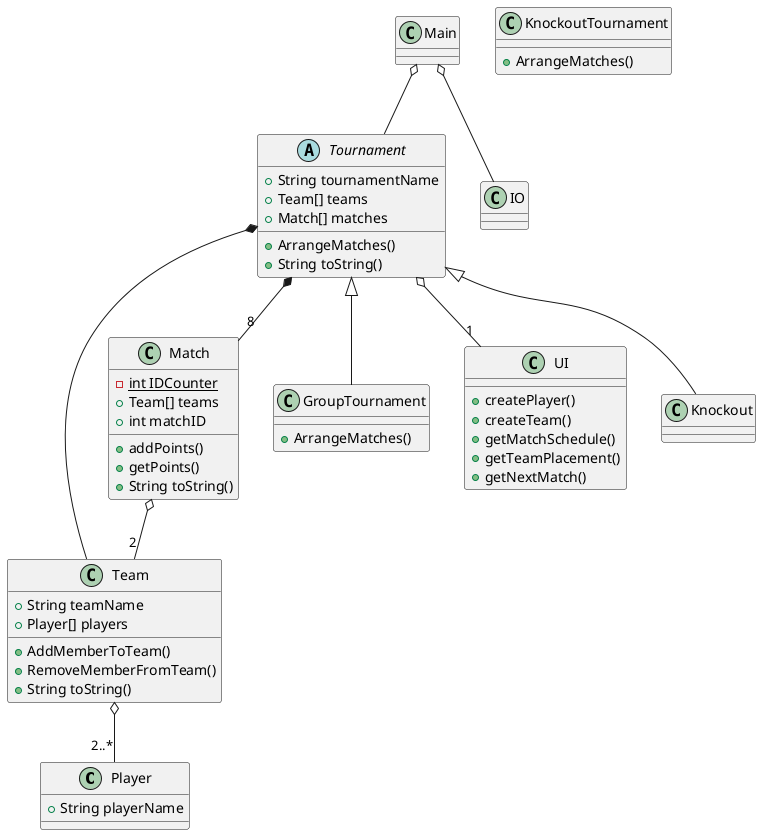 @startuml
'https://plantuml.com/class-diagram


class Player {
+String playerName
}

class Team {
+String teamName
+Player[] players
+AddMemberToTeam()
+RemoveMemberFromTeam()
+String toString()
}

class Match{
-int {static} IDCounter
+Team[] teams
+int matchID
+addPoints()
+getPoints()
+String toString()
}

abstract Tournament {
+String tournamentName
+Team[] teams
+Match[] matches
+ArrangeMatches()
+String toString()
}

class KnockoutTournament{
+ArrangeMatches()
}

class GroupTournament{
+ArrangeMatches()
}

class UI {
+createPlayer()
+createTeam()
+getMatchSchedule()
+getTeamPlacement()
+getNextMatch()
}

class IO {
}

class Main{
}

Main o-- Tournament
Main o-- IO
Tournament o-- "1" UI
Tournament *-- "8" Match
Tournament *-- Team
Match o-- "2" Team
Team o-- "2..*" Player
Tournament <|-- Knockout
Tournament <|-- GroupTournament

@enduml